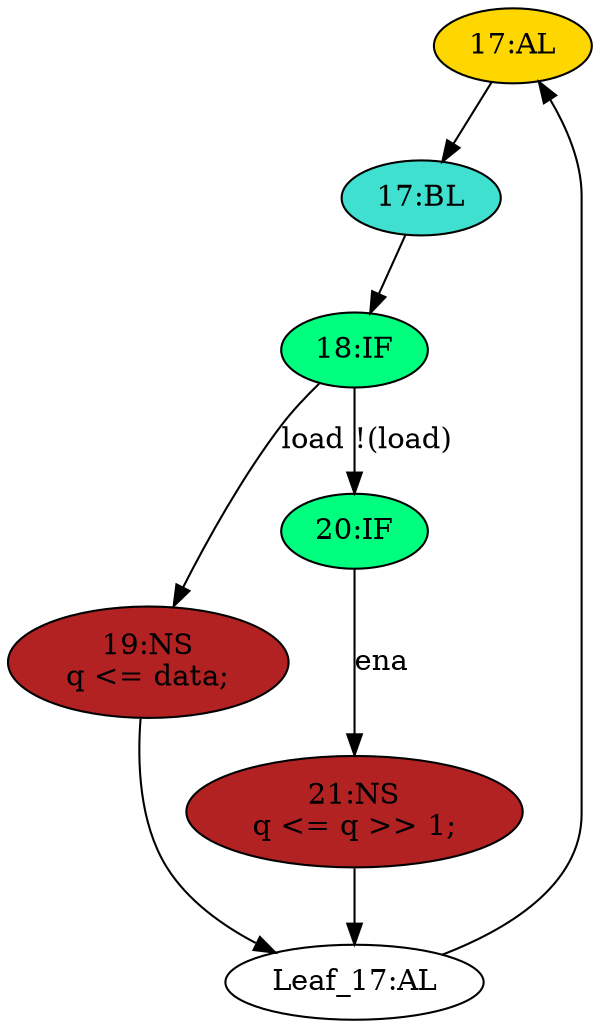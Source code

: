 strict digraph "compose( ,  )" {
	node [label="\N"];
	"17:AL"	[ast="<pyverilog.vparser.ast.Always object at 0x7fa066177090>",
		clk_sens=True,
		fillcolor=gold,
		label="17:AL",
		sens="['clk']",
		statements="[]",
		style=filled,
		typ=Always,
		use_var="['load', 'ena', 'data', 'q']"];
	"17:BL"	[ast="<pyverilog.vparser.ast.Block object at 0x7fa0661f50d0>",
		fillcolor=turquoise,
		label="17:BL",
		statements="[]",
		style=filled,
		typ=Block];
	"17:AL" -> "17:BL"	[cond="[]",
		lineno=None];
	"19:NS"	[ast="<pyverilog.vparser.ast.NonblockingSubstitution object at 0x7fa066163610>",
		fillcolor=firebrick,
		label="19:NS
q <= data;",
		statements="[<pyverilog.vparser.ast.NonblockingSubstitution object at 0x7fa066163610>]",
		style=filled,
		typ=NonblockingSubstitution];
	"Leaf_17:AL"	[def_var="['q']",
		label="Leaf_17:AL"];
	"19:NS" -> "Leaf_17:AL"	[cond="[]",
		lineno=None];
	"18:IF"	[ast="<pyverilog.vparser.ast.IfStatement object at 0x7fa066163e10>",
		fillcolor=springgreen,
		label="18:IF",
		statements="[]",
		style=filled,
		typ=IfStatement];
	"17:BL" -> "18:IF"	[cond="[]",
		lineno=None];
	"18:IF" -> "19:NS"	[cond="['load']",
		label=load,
		lineno=18];
	"20:IF"	[ast="<pyverilog.vparser.ast.IfStatement object at 0x7fa06610e290>",
		fillcolor=springgreen,
		label="20:IF",
		statements="[]",
		style=filled,
		typ=IfStatement];
	"18:IF" -> "20:IF"	[cond="['load']",
		label="!(load)",
		lineno=18];
	"21:NS"	[ast="<pyverilog.vparser.ast.NonblockingSubstitution object at 0x7fa066171450>",
		fillcolor=firebrick,
		label="21:NS
q <= q >> 1;",
		statements="[<pyverilog.vparser.ast.NonblockingSubstitution object at 0x7fa066171450>]",
		style=filled,
		typ=NonblockingSubstitution];
	"20:IF" -> "21:NS"	[cond="['ena']",
		label=ena,
		lineno=20];
	"Leaf_17:AL" -> "17:AL";
	"21:NS" -> "Leaf_17:AL"	[cond="[]",
		lineno=None];
}
